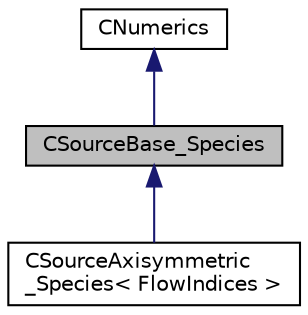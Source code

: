 digraph "CSourceBase_Species"
{
 // LATEX_PDF_SIZE
  edge [fontname="Helvetica",fontsize="10",labelfontname="Helvetica",labelfontsize="10"];
  node [fontname="Helvetica",fontsize="10",shape=record];
  Node1 [label="CSourceBase_Species",height=0.2,width=0.4,color="black", fillcolor="grey75", style="filled", fontcolor="black",tooltip="Intermediate source term class to allocate the internally stored residual and Jacobian...."];
  Node2 -> Node1 [dir="back",color="midnightblue",fontsize="10",style="solid",fontname="Helvetica"];
  Node2 [label="CNumerics",height=0.2,width=0.4,color="black", fillcolor="white", style="filled",URL="$classCNumerics.html",tooltip="Class for defining the numerical methods."];
  Node1 -> Node3 [dir="back",color="midnightblue",fontsize="10",style="solid",fontname="Helvetica"];
  Node3 [label="CSourceAxisymmetric\l_Species\< FlowIndices \>",height=0.2,width=0.4,color="black", fillcolor="white", style="filled",URL="$classCSourceAxisymmetric__Species.html",tooltip="Class for source term for solving axisymmetric problems."];
}
